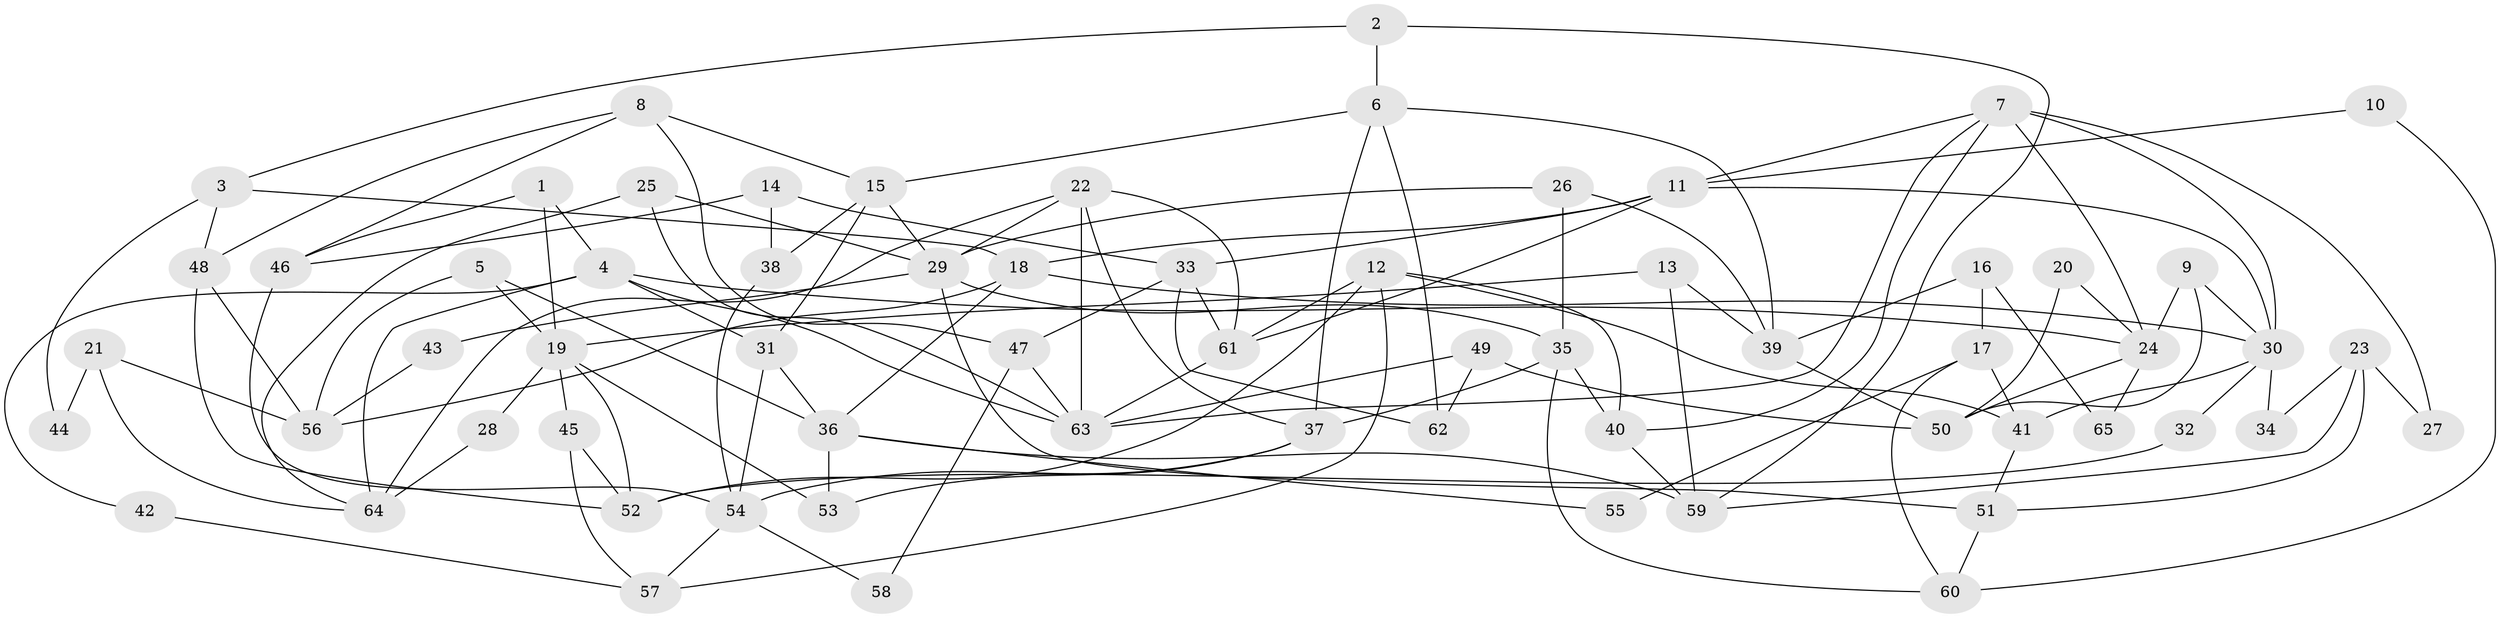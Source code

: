 // coarse degree distribution, {5: 0.15, 6: 0.15, 4: 0.2, 9: 0.05, 3: 0.125, 8: 0.1, 7: 0.125, 2: 0.1}
// Generated by graph-tools (version 1.1) at 2025/52/02/27/25 19:52:08]
// undirected, 65 vertices, 130 edges
graph export_dot {
graph [start="1"]
  node [color=gray90,style=filled];
  1;
  2;
  3;
  4;
  5;
  6;
  7;
  8;
  9;
  10;
  11;
  12;
  13;
  14;
  15;
  16;
  17;
  18;
  19;
  20;
  21;
  22;
  23;
  24;
  25;
  26;
  27;
  28;
  29;
  30;
  31;
  32;
  33;
  34;
  35;
  36;
  37;
  38;
  39;
  40;
  41;
  42;
  43;
  44;
  45;
  46;
  47;
  48;
  49;
  50;
  51;
  52;
  53;
  54;
  55;
  56;
  57;
  58;
  59;
  60;
  61;
  62;
  63;
  64;
  65;
  1 -- 19;
  1 -- 4;
  1 -- 46;
  2 -- 6;
  2 -- 59;
  2 -- 3;
  3 -- 18;
  3 -- 44;
  3 -- 48;
  4 -- 31;
  4 -- 64;
  4 -- 24;
  4 -- 42;
  4 -- 63;
  5 -- 19;
  5 -- 56;
  5 -- 36;
  6 -- 62;
  6 -- 15;
  6 -- 37;
  6 -- 39;
  7 -- 40;
  7 -- 63;
  7 -- 11;
  7 -- 24;
  7 -- 27;
  7 -- 30;
  8 -- 15;
  8 -- 46;
  8 -- 47;
  8 -- 48;
  9 -- 24;
  9 -- 30;
  9 -- 50;
  10 -- 60;
  10 -- 11;
  11 -- 33;
  11 -- 18;
  11 -- 30;
  11 -- 61;
  12 -- 52;
  12 -- 57;
  12 -- 40;
  12 -- 41;
  12 -- 61;
  13 -- 59;
  13 -- 39;
  13 -- 19;
  14 -- 38;
  14 -- 33;
  14 -- 46;
  15 -- 31;
  15 -- 29;
  15 -- 38;
  16 -- 17;
  16 -- 39;
  16 -- 65;
  17 -- 60;
  17 -- 41;
  17 -- 55;
  18 -- 30;
  18 -- 36;
  18 -- 56;
  19 -- 53;
  19 -- 28;
  19 -- 45;
  19 -- 52;
  20 -- 24;
  20 -- 50;
  21 -- 64;
  21 -- 56;
  21 -- 44;
  22 -- 63;
  22 -- 61;
  22 -- 29;
  22 -- 37;
  22 -- 64;
  23 -- 59;
  23 -- 51;
  23 -- 27;
  23 -- 34;
  24 -- 50;
  24 -- 65;
  25 -- 29;
  25 -- 63;
  25 -- 64;
  26 -- 29;
  26 -- 39;
  26 -- 35;
  28 -- 64;
  29 -- 35;
  29 -- 43;
  29 -- 51;
  30 -- 32;
  30 -- 34;
  30 -- 41;
  31 -- 54;
  31 -- 36;
  32 -- 52;
  33 -- 47;
  33 -- 61;
  33 -- 62;
  35 -- 37;
  35 -- 40;
  35 -- 60;
  36 -- 53;
  36 -- 55;
  36 -- 59;
  37 -- 53;
  37 -- 54;
  38 -- 54;
  39 -- 50;
  40 -- 59;
  41 -- 51;
  42 -- 57;
  43 -- 56;
  45 -- 52;
  45 -- 57;
  46 -- 54;
  47 -- 63;
  47 -- 58;
  48 -- 52;
  48 -- 56;
  49 -- 50;
  49 -- 63;
  49 -- 62;
  51 -- 60;
  54 -- 57;
  54 -- 58;
  61 -- 63;
}
